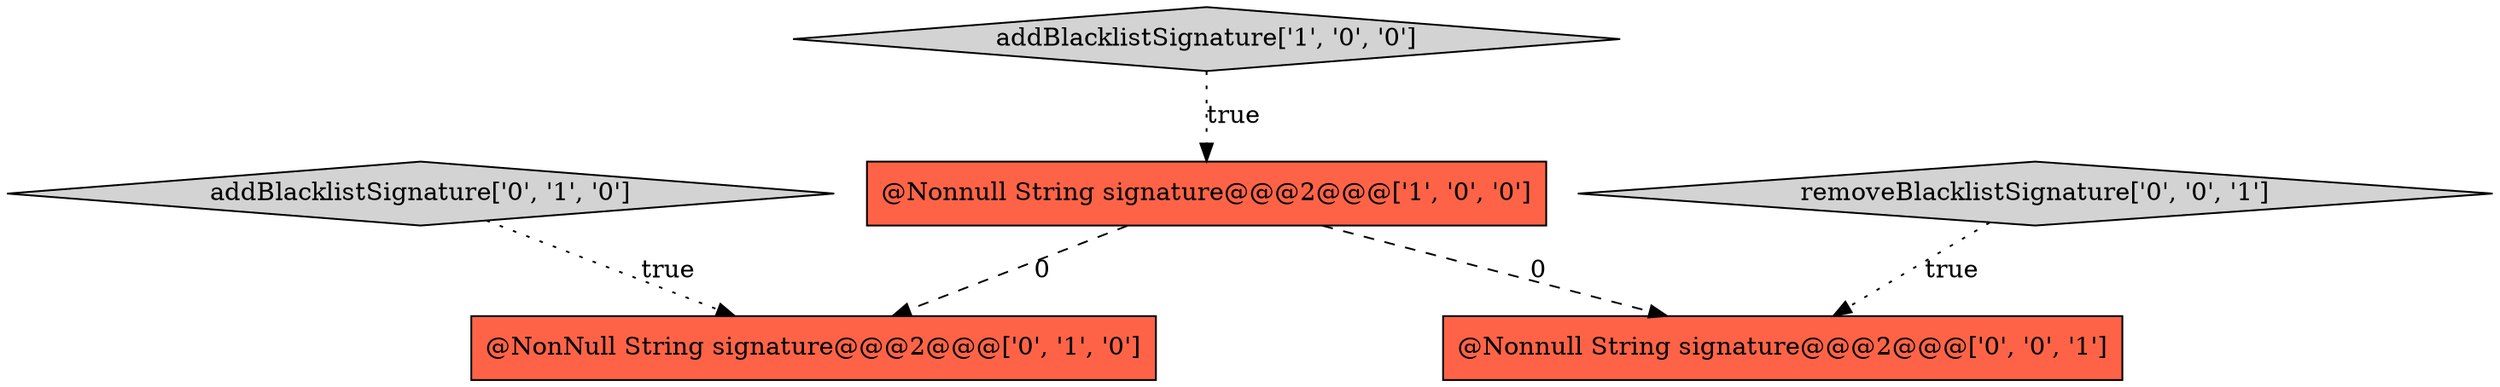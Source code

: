 digraph {
0 [style = filled, label = "addBlacklistSignature['1', '0', '0']", fillcolor = lightgray, shape = diamond image = "AAA0AAABBB1BBB"];
3 [style = filled, label = "@NonNull String signature@@@2@@@['0', '1', '0']", fillcolor = tomato, shape = box image = "AAA1AAABBB2BBB"];
1 [style = filled, label = "@Nonnull String signature@@@2@@@['1', '0', '0']", fillcolor = tomato, shape = box image = "AAA1AAABBB1BBB"];
2 [style = filled, label = "addBlacklistSignature['0', '1', '0']", fillcolor = lightgray, shape = diamond image = "AAA0AAABBB2BBB"];
5 [style = filled, label = "@Nonnull String signature@@@2@@@['0', '0', '1']", fillcolor = tomato, shape = box image = "AAA0AAABBB3BBB"];
4 [style = filled, label = "removeBlacklistSignature['0', '0', '1']", fillcolor = lightgray, shape = diamond image = "AAA0AAABBB3BBB"];
2->3 [style = dotted, label="true"];
4->5 [style = dotted, label="true"];
1->3 [style = dashed, label="0"];
1->5 [style = dashed, label="0"];
0->1 [style = dotted, label="true"];
}

